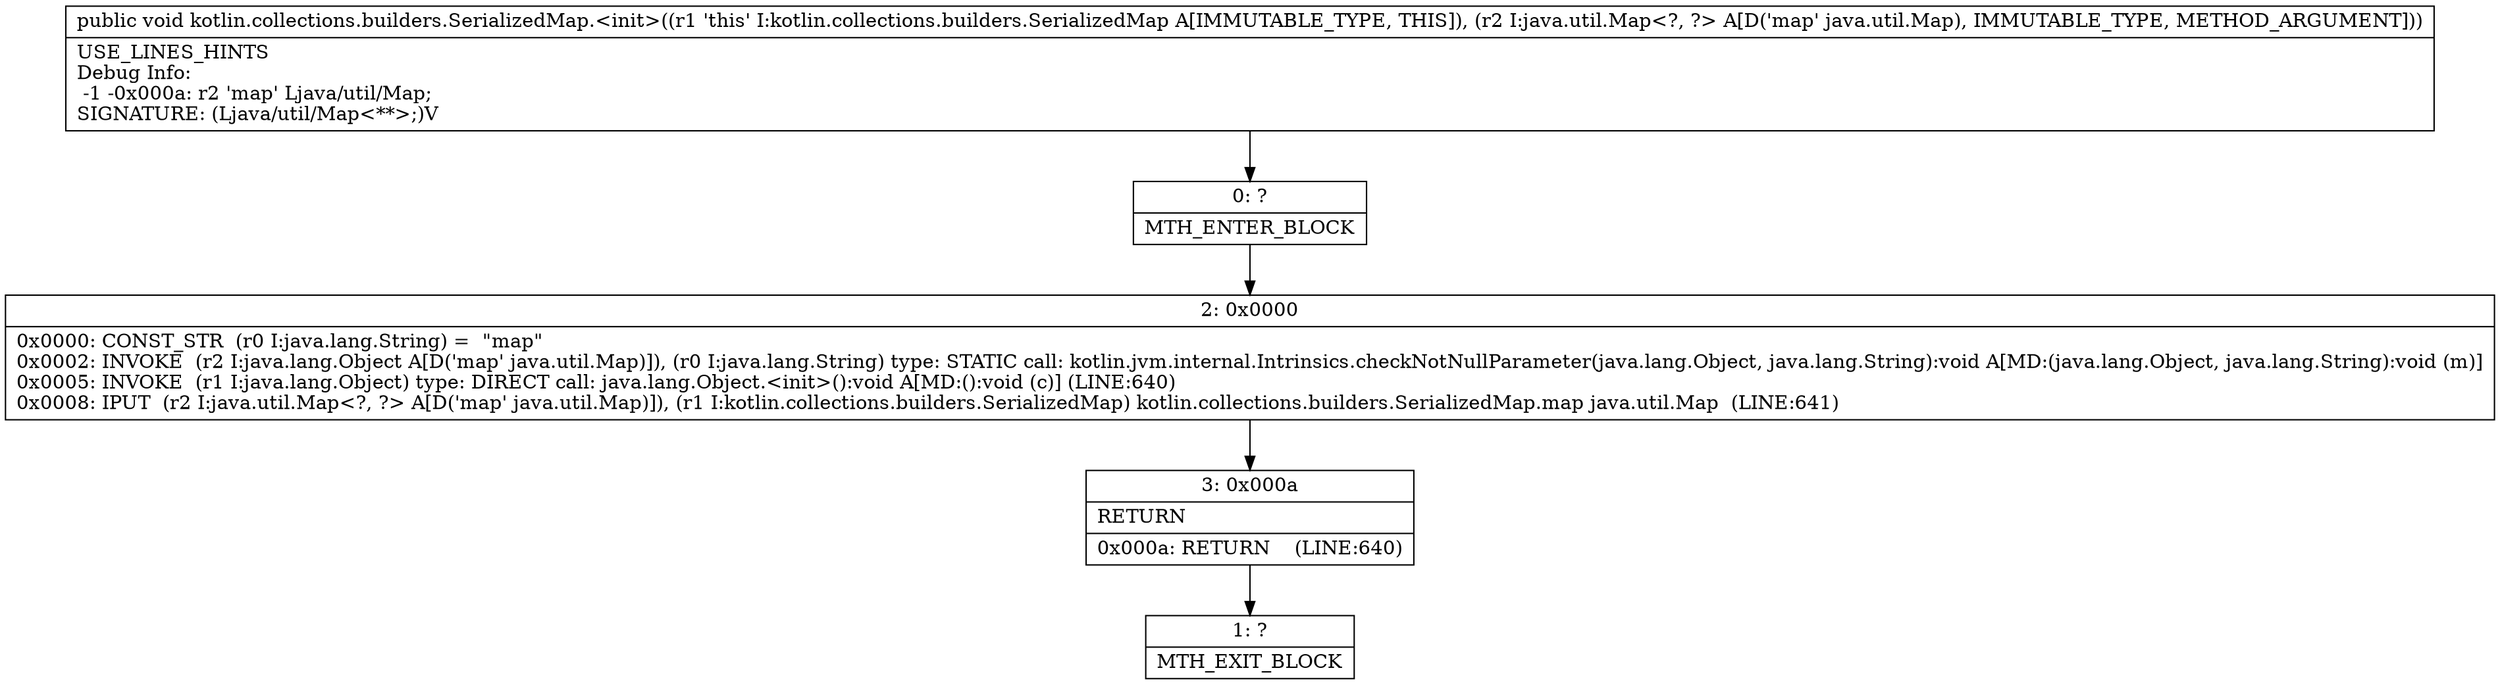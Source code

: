 digraph "CFG forkotlin.collections.builders.SerializedMap.\<init\>(Ljava\/util\/Map;)V" {
Node_0 [shape=record,label="{0\:\ ?|MTH_ENTER_BLOCK\l}"];
Node_2 [shape=record,label="{2\:\ 0x0000|0x0000: CONST_STR  (r0 I:java.lang.String) =  \"map\" \l0x0002: INVOKE  (r2 I:java.lang.Object A[D('map' java.util.Map)]), (r0 I:java.lang.String) type: STATIC call: kotlin.jvm.internal.Intrinsics.checkNotNullParameter(java.lang.Object, java.lang.String):void A[MD:(java.lang.Object, java.lang.String):void (m)]\l0x0005: INVOKE  (r1 I:java.lang.Object) type: DIRECT call: java.lang.Object.\<init\>():void A[MD:():void (c)] (LINE:640)\l0x0008: IPUT  (r2 I:java.util.Map\<?, ?\> A[D('map' java.util.Map)]), (r1 I:kotlin.collections.builders.SerializedMap) kotlin.collections.builders.SerializedMap.map java.util.Map  (LINE:641)\l}"];
Node_3 [shape=record,label="{3\:\ 0x000a|RETURN\l|0x000a: RETURN    (LINE:640)\l}"];
Node_1 [shape=record,label="{1\:\ ?|MTH_EXIT_BLOCK\l}"];
MethodNode[shape=record,label="{public void kotlin.collections.builders.SerializedMap.\<init\>((r1 'this' I:kotlin.collections.builders.SerializedMap A[IMMUTABLE_TYPE, THIS]), (r2 I:java.util.Map\<?, ?\> A[D('map' java.util.Map), IMMUTABLE_TYPE, METHOD_ARGUMENT]))  | USE_LINES_HINTS\lDebug Info:\l  \-1 \-0x000a: r2 'map' Ljava\/util\/Map;\lSIGNATURE: (Ljava\/util\/Map\<**\>;)V\l}"];
MethodNode -> Node_0;Node_0 -> Node_2;
Node_2 -> Node_3;
Node_3 -> Node_1;
}

